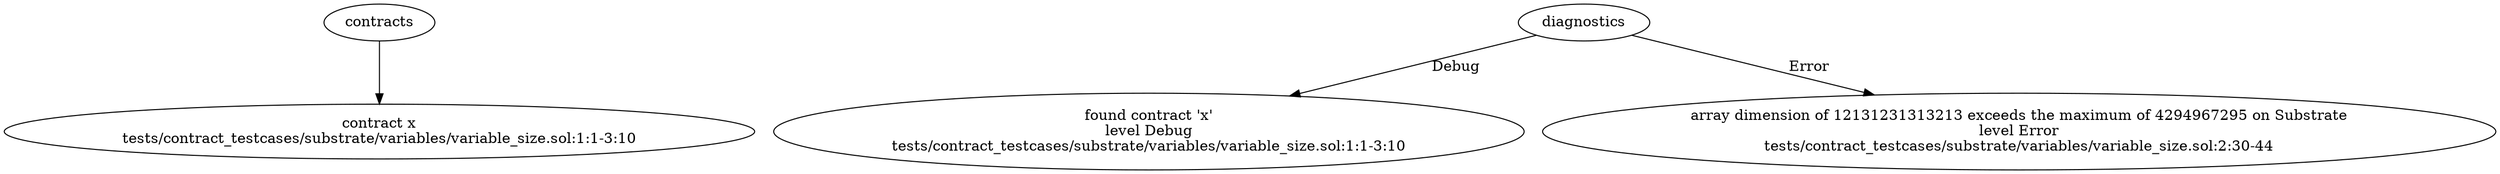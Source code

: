 strict digraph "tests/contract_testcases/substrate/variables/variable_size.sol" {
	contract [label="contract x\ntests/contract_testcases/substrate/variables/variable_size.sol:1:1-3:10"]
	diagnostic [label="found contract 'x'\nlevel Debug\ntests/contract_testcases/substrate/variables/variable_size.sol:1:1-3:10"]
	diagnostic_4 [label="array dimension of 12131231313213 exceeds the maximum of 4294967295 on Substrate\nlevel Error\ntests/contract_testcases/substrate/variables/variable_size.sol:2:30-44"]
	contracts -> contract
	diagnostics -> diagnostic [label="Debug"]
	diagnostics -> diagnostic_4 [label="Error"]
}
